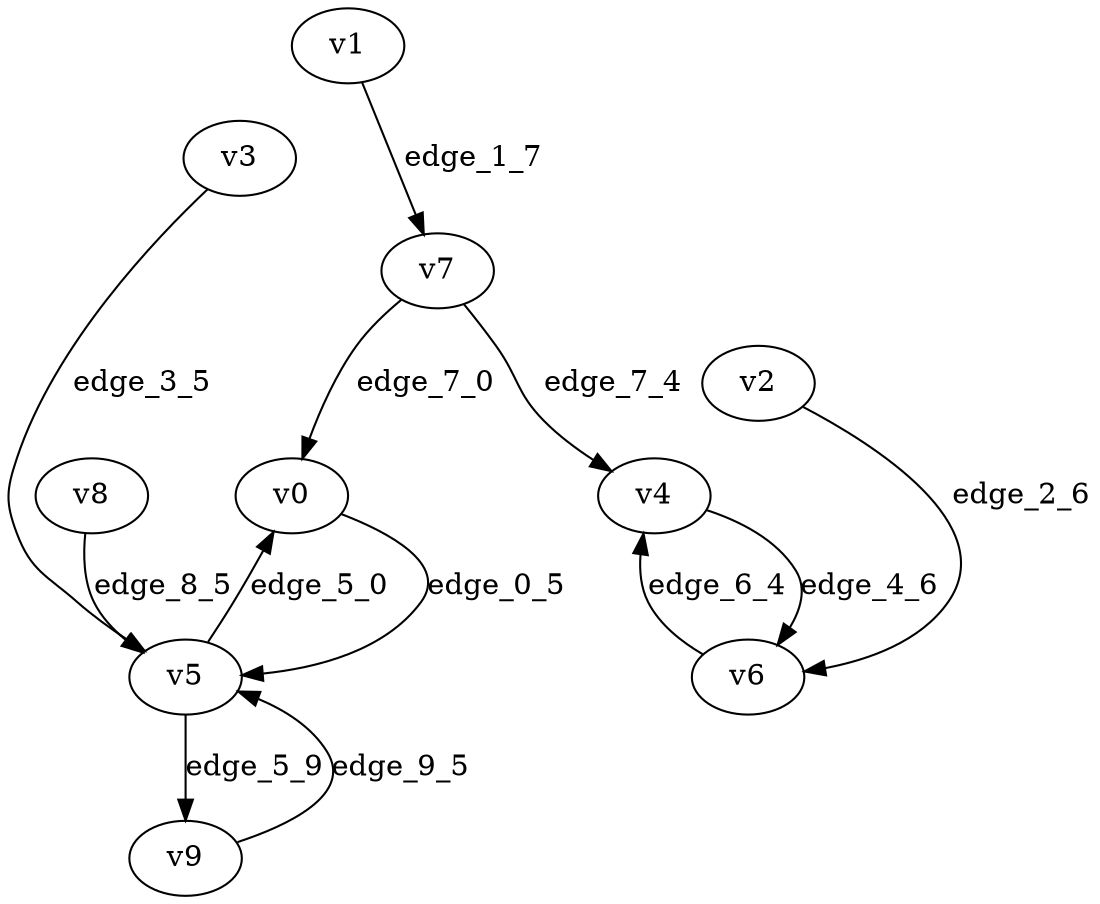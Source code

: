 digraph G {
    // Stochastic discounted game

    v0 [name="v0", player=1];
    v1 [name="v1", player=0];
    v2 [name="v2", player=1];
    v3 [name="v3", player=0];
    v4 [name="v4", player=1];
    v5 [name="v5", player=-1];
    v6 [name="v6", player=-1];
    v7 [name="v7", player=-1];
    v8 [name="v8", player=0];
    v9 [name="v9", player=1];

    v0 -> v5 [label="edge_0_5", weight=-9.722878, discount=0.190933];
    v1 -> v7 [label="edge_1_7", weight=-9.369477, discount=0.897728];
    v2 -> v6 [label="edge_2_6", weight=-3.613030, discount=0.132650];
    v3 -> v5 [label="edge_3_5", weight=-0.307251, discount=0.562712];
    v4 -> v6 [label="edge_4_6", weight=1.396976, discount=0.387115];
    v5 -> v0 [label="edge_5_0", probability=0.337594];
    v5 -> v9 [label="edge_5_9", probability=0.662406];
    v6 -> v4 [label="edge_6_4", probability=1.000000];
    v7 -> v4 [label="edge_7_4", probability=0.611125];
    v7 -> v0 [label="edge_7_0", probability=0.388875];
    v8 -> v5 [label="edge_8_5", weight=1.768809, discount=0.360287];
    v9 -> v5 [label="edge_9_5", weight=-0.850509, discount=0.451691];
}